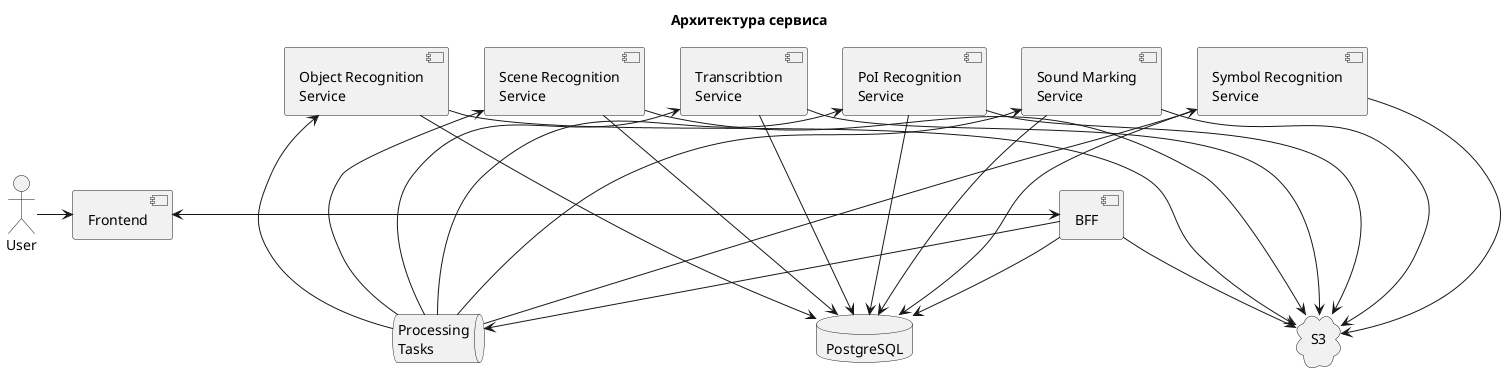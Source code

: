 @startuml Architecture
title "Архитектура сервиса"

actor User as user
component "Frontend" as front
component "BFF" as back
queue "Processing\nTasks" as q
cloud "S3" as s3
database "PostgreSQL" as db

component "Transcribtion\nService" as trans
component "Sound Marking\nService" as sound_mark
component "Symbol Recognition\nService" as symbol_rec
component "Object Recognition\nService" as object_rec
component "Scene Recognition\nService" as scene_rec
component "PoI Recognition\nService" as poi_rec


user -> front
front <-> back
back --> s3
back --> q
back --> db

trans <--- q
trans ---> db
trans ---> s3

sound_mark <--- q
sound_mark ---> db
sound_mark ---> s3

symbol_rec <--- q
symbol_rec ---> db
symbol_rec ---> s3

object_rec <--- q
object_rec ---> db
object_rec ---> s3

scene_rec <--- q
scene_rec ---> db
scene_rec ---> s3

poi_rec <--- q
poi_rec ---> db
poi_rec ---> s3


@enduml